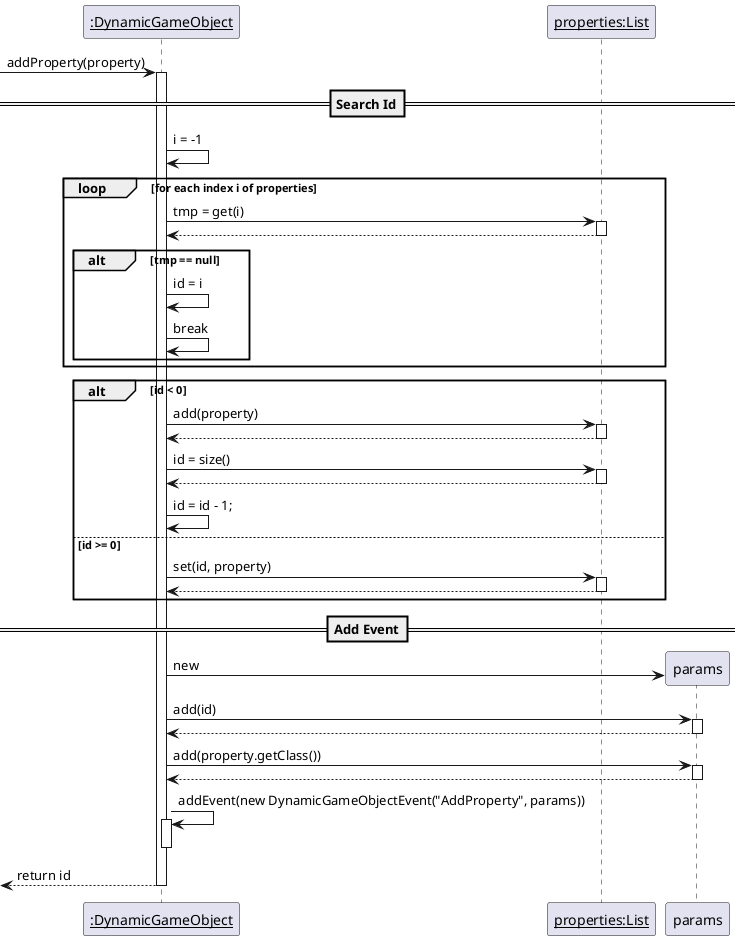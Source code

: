 @startuml DynamicGameObject_addProperty

participant "__:DynamicGameObject__"
participant "__properties:List__"

/'enter method '/
-> "__:DynamicGameObject__" : addProperty(property)
activate "__:DynamicGameObject__"

/'search free space with linear search'/
==Search Id==
"__:DynamicGameObject__" -> "__:DynamicGameObject__" : i = -1
loop for each index i of properties
    "__:DynamicGameObject__" -> "__properties:List__" : tmp = get(i)
    activate "__properties:List__"
    "__properties:List__" --> "__:DynamicGameObject__"
    deactivate "__properties:List__"

    alt tmp == null
        "__:DynamicGameObject__" -> "__:DynamicGameObject__" : id = i
        "__:DynamicGameObject__" -> "__:DynamicGameObject__" : break
    end
end

alt id < 0
    "__:DynamicGameObject__" -> "__properties:List__" : add(property)
    activate "__properties:List__"
    "__properties:List__" --> "__:DynamicGameObject__"
    deactivate "__properties:List__"
    "__:DynamicGameObject__" -> "__properties:List__" : id = size()
    activate "__properties:List__"
    "__properties:List__" --> "__:DynamicGameObject__"
    deactivate "__properties:List__"

    "__:DynamicGameObject__" -> "__:DynamicGameObject__" : id = id - 1;
else id >= 0
    "__:DynamicGameObject__" -> "__properties:List__" : set(id, property)
    activate "__properties:List__"
    "__properties:List__" --> "__:DynamicGameObject__"
    deactivate "__properties:List__"
end

==Add Event==
create params
"__:DynamicGameObject__" -> params : new

"__:DynamicGameObject__" -> params : add(id)
activate params
params --> "__:DynamicGameObject__"
deactivate params

"__:DynamicGameObject__" -> params : add(property.getClass())
activate params
params --> "__:DynamicGameObject__"
deactivate params

"__:DynamicGameObject__" -> "__:DynamicGameObject__" : addEvent(new DynamicGameObjectEvent("AddProperty", params))
activate "__:DynamicGameObject__"
deactivate "__:DynamicGameObject__"

/'leave method'/
<-- "__:DynamicGameObject__" : return id
deactivate "__:DynamicGameObject__"

@enduml

@startuml DynamicGameObject_getEventsAsStream

participant "__:DynamicGameObject__"
participant "__events:List__"

-> "__:DynamicGameObject__" : getEventsAsStream()
activate "__:DynamicGameObject__"

"__:DynamicGameObject__" -> "__events:List__" : stream = asStream()
activate "__events:List__"
"__events:List__" --> "__:DynamicGameObject__"
deactivate "__events:List__"

"__:DynamicGameObject__" -> "__events:List__" : clear()
activate "__events:List__"
"__events:List__" --> "__:DynamicGameObject__"
deactivate "__events:List__"

<-- "__:DynamicGameObject__" : return stream
deactivate "__:DynamicGameObject__"

@enduml

@startuml DynamicGameObject_sync

participant "__:DynamicGameObject__"
participant "__properties:List__"
participant "__target:DynamicGameObject__"

participant "__property:IProperty__"
participant "__tmpProperty:IProperty__"

-> "__:DynamicGameObject__" : sync(target)
activate "__:DynamicGameObject__"

==Sync DynamicGameObjects==
"__:DynamicGameObject__" -> "__target:DynamicGameObject__" : propertyList = getProperties()
activate "__target:DynamicGameObject__"
"__target:DynamicGameObject__" --> "__:DynamicGameObject__"
deactivate "__target:DynamicGameObject__"

"__:DynamicGameObject__" -> "__:DynamicGameObject__" : i = 0

loop for each property in propertyList
    alt i < properties.size()
        alt property != null
            "__:DynamicGameObject__" -> "__properties:List__" : tmpProperty = get(i)
            activate "__properties:List__"
            "__properties:List__" --> "__:DynamicGameObject__"
            deactivate "__properties:List__"

            alt tmpProperty != null
                alt tmpProperty.canSync(property)
                    "__:DynamicGameObject__" -> "__tmpProperty:IProperty__" : sync(this)
                    activate "__tmpProperty:IProperty__"
                    ref over "__tmpProperty:IProperty__" : sync(target: Property)
                    "__tmpProperty:IProperty__" --> "__:DynamicGameObject__"
                    deactivate "__tmpProperty:IProperty__"
                else !tmpProperty.canSync(property)
                    "__:DynamicGameObject__" -> "__property:IProperty__" : tmpProperty = deepCopy()
                    activate "__property:IProperty__"
                    'ref over "__property:IProperty__" : deepCopy()
                    "__property:IProperty__" --> "__:DynamicGameObject__"
                    deactivate "__property:IProperty__"

                    "__:DynamicGameObject__" -> "__properties:List__" : set(i, tmpProperty)
                    activate "__properties:List__"
                    "__properties:List__" --> "__:DynamicGameObject__"
                    deactivate "__properties:List__"
                end
            else tmpProperty == null
                "__:DynamicGameObject__" -> "__property:IProperty__" : tmpProperty = deepCopy()
                activate "__property:IProperty__"
                'ref over "__property:IProperty__" : deepCopy()
                "__property:IProperty__" --> "__:DynamicGameObject__"
                deactivate "__property:IProperty__"

                "__:DynamicGameObject__" -> "__properties:List__" : set(i, tmpProperty)
                activate "__properties:List__"
                "__properties:List__" --> "__:DynamicGameObject__"
                deactivate "__properties:List__"
            end
        else property == null
            "__:DynamicGameObject__" -> "__properties:List__" : set(i, null)
            activate "__properties:List__"
            "__properties:List__" --> "__:DynamicGameObject__"
            deactivate "__properties:List__"
        end
    else i >= properties.size()
        alt property != null
            "__:DynamicGameObject__" -> "__property:IProperty__" : tmpProperty = deepCopy()
            activate "__property:IProperty__"
            'ref over "__property:IProperty__" : deepCopy()
            "__property:IProperty__" --> "__:DynamicGameObject__"
            deactivate "__property:IProperty__"

            "__:DynamicGameObject__" -> "__properties:List__" : add(tmpProperty)
            activate "__properties:List__"
            "__properties:List__" --> "__:DynamicGameObject__"
            deactivate "__properties:List__"
        else property == null
            "__:DynamicGameObject__" -> "__properties:List__" : add(null)
            activate "__properties:List__"
            "__properties:List__" --> "__:DynamicGameObject__"
            deactivate "__properties:List__"
        end
    end
end

==Queue events==
"__:DynamicGameObject__" -> "__target:DynamicGameObject__" : eventStream = getEventsAsStream()
activate "__target:DynamicGameObject__"
'ref over "__target:DynamicGameObject__" : getEventsAsStream()
"__target:DynamicGameObject__" --> "__:DynamicGameObject__"
deactivate "__target:DynamicGameObject__"

loop for each event in eventStream
    "__:DynamicGameObject__" -> "__:DynamicGameObject__" : addEvent(event)
    activate "__:DynamicGameObject__"
    deactivate "__:DynamicGameObject__"
end

<-- "__:DynamicGameObject__"
deactivate "__:DynamicGameObject__"

@enduml
